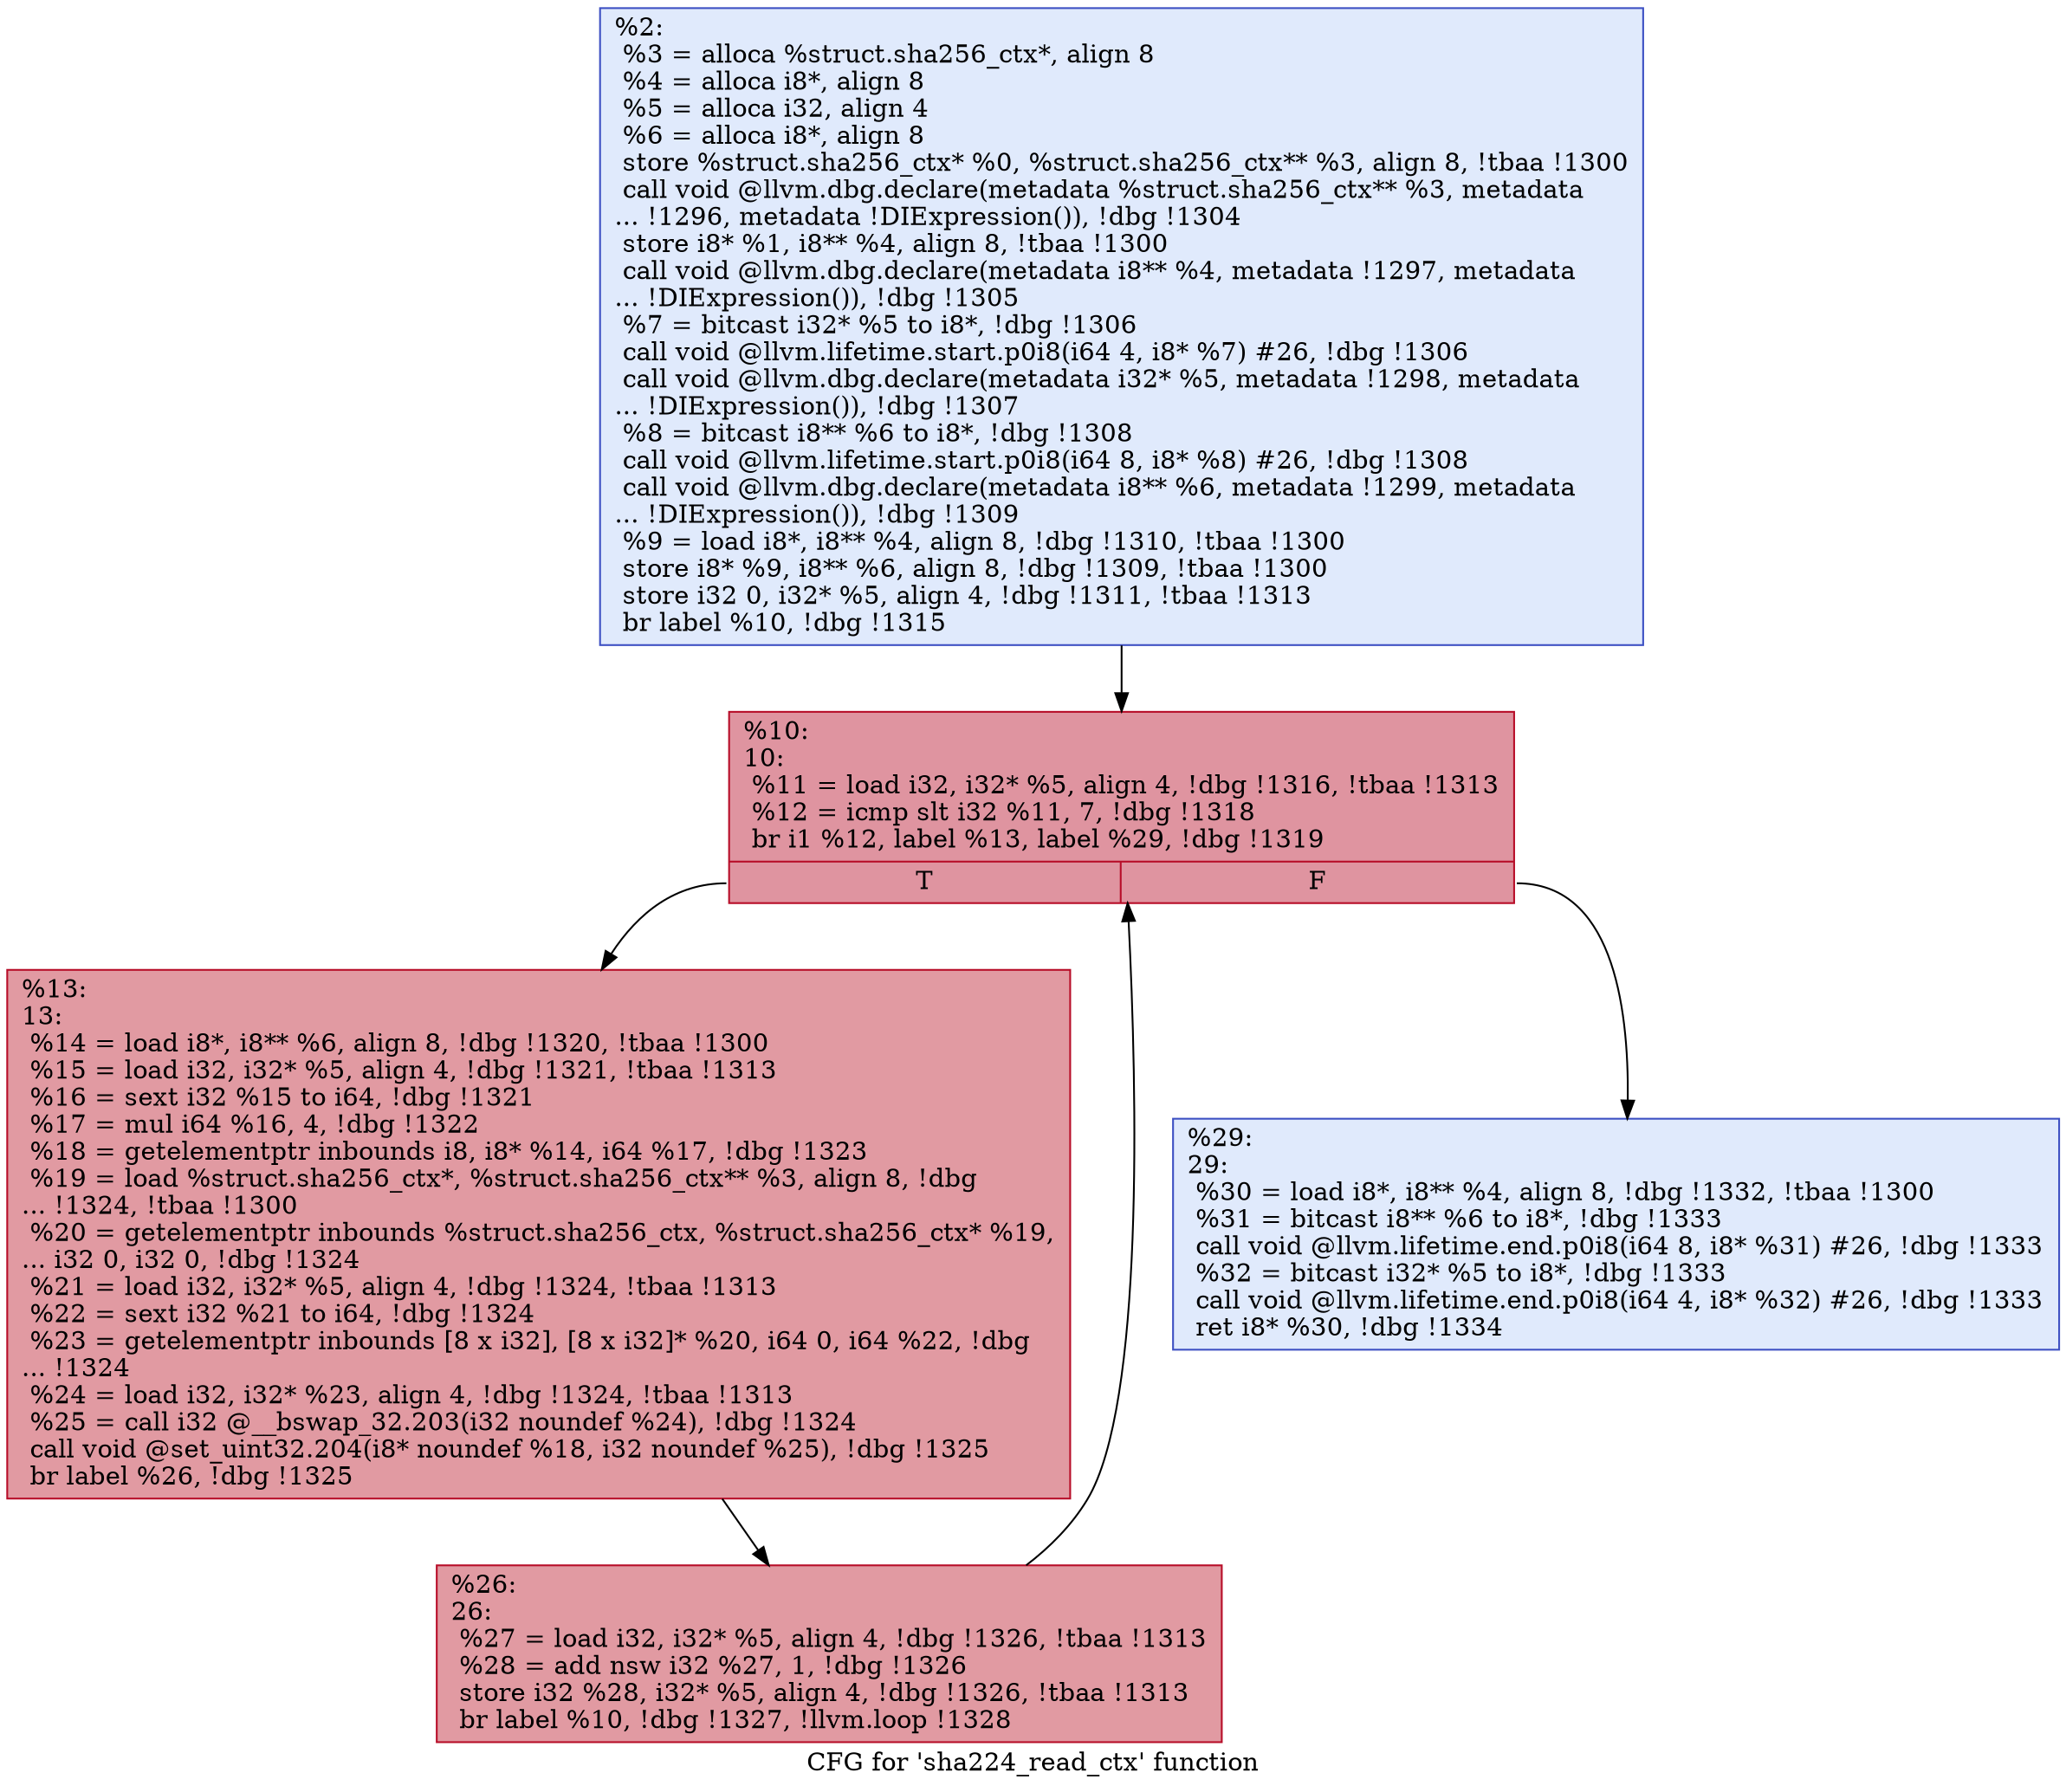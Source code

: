 digraph "CFG for 'sha224_read_ctx' function" {
	label="CFG for 'sha224_read_ctx' function";

	Node0x215afb0 [shape=record,color="#3d50c3ff", style=filled, fillcolor="#b9d0f970",label="{%2:\l  %3 = alloca %struct.sha256_ctx*, align 8\l  %4 = alloca i8*, align 8\l  %5 = alloca i32, align 4\l  %6 = alloca i8*, align 8\l  store %struct.sha256_ctx* %0, %struct.sha256_ctx** %3, align 8, !tbaa !1300\l  call void @llvm.dbg.declare(metadata %struct.sha256_ctx** %3, metadata\l... !1296, metadata !DIExpression()), !dbg !1304\l  store i8* %1, i8** %4, align 8, !tbaa !1300\l  call void @llvm.dbg.declare(metadata i8** %4, metadata !1297, metadata\l... !DIExpression()), !dbg !1305\l  %7 = bitcast i32* %5 to i8*, !dbg !1306\l  call void @llvm.lifetime.start.p0i8(i64 4, i8* %7) #26, !dbg !1306\l  call void @llvm.dbg.declare(metadata i32* %5, metadata !1298, metadata\l... !DIExpression()), !dbg !1307\l  %8 = bitcast i8** %6 to i8*, !dbg !1308\l  call void @llvm.lifetime.start.p0i8(i64 8, i8* %8) #26, !dbg !1308\l  call void @llvm.dbg.declare(metadata i8** %6, metadata !1299, metadata\l... !DIExpression()), !dbg !1309\l  %9 = load i8*, i8** %4, align 8, !dbg !1310, !tbaa !1300\l  store i8* %9, i8** %6, align 8, !dbg !1309, !tbaa !1300\l  store i32 0, i32* %5, align 4, !dbg !1311, !tbaa !1313\l  br label %10, !dbg !1315\l}"];
	Node0x215afb0 -> Node0x215b030;
	Node0x215b030 [shape=record,color="#b70d28ff", style=filled, fillcolor="#b70d2870",label="{%10:\l10:                                               \l  %11 = load i32, i32* %5, align 4, !dbg !1316, !tbaa !1313\l  %12 = icmp slt i32 %11, 7, !dbg !1318\l  br i1 %12, label %13, label %29, !dbg !1319\l|{<s0>T|<s1>F}}"];
	Node0x215b030:s0 -> Node0x215b080;
	Node0x215b030:s1 -> Node0x215b120;
	Node0x215b080 [shape=record,color="#b70d28ff", style=filled, fillcolor="#bb1b2c70",label="{%13:\l13:                                               \l  %14 = load i8*, i8** %6, align 8, !dbg !1320, !tbaa !1300\l  %15 = load i32, i32* %5, align 4, !dbg !1321, !tbaa !1313\l  %16 = sext i32 %15 to i64, !dbg !1321\l  %17 = mul i64 %16, 4, !dbg !1322\l  %18 = getelementptr inbounds i8, i8* %14, i64 %17, !dbg !1323\l  %19 = load %struct.sha256_ctx*, %struct.sha256_ctx** %3, align 8, !dbg\l... !1324, !tbaa !1300\l  %20 = getelementptr inbounds %struct.sha256_ctx, %struct.sha256_ctx* %19,\l... i32 0, i32 0, !dbg !1324\l  %21 = load i32, i32* %5, align 4, !dbg !1324, !tbaa !1313\l  %22 = sext i32 %21 to i64, !dbg !1324\l  %23 = getelementptr inbounds [8 x i32], [8 x i32]* %20, i64 0, i64 %22, !dbg\l... !1324\l  %24 = load i32, i32* %23, align 4, !dbg !1324, !tbaa !1313\l  %25 = call i32 @__bswap_32.203(i32 noundef %24), !dbg !1324\l  call void @set_uint32.204(i8* noundef %18, i32 noundef %25), !dbg !1325\l  br label %26, !dbg !1325\l}"];
	Node0x215b080 -> Node0x215b0d0;
	Node0x215b0d0 [shape=record,color="#b70d28ff", style=filled, fillcolor="#bb1b2c70",label="{%26:\l26:                                               \l  %27 = load i32, i32* %5, align 4, !dbg !1326, !tbaa !1313\l  %28 = add nsw i32 %27, 1, !dbg !1326\l  store i32 %28, i32* %5, align 4, !dbg !1326, !tbaa !1313\l  br label %10, !dbg !1327, !llvm.loop !1328\l}"];
	Node0x215b0d0 -> Node0x215b030;
	Node0x215b120 [shape=record,color="#3d50c3ff", style=filled, fillcolor="#b9d0f970",label="{%29:\l29:                                               \l  %30 = load i8*, i8** %4, align 8, !dbg !1332, !tbaa !1300\l  %31 = bitcast i8** %6 to i8*, !dbg !1333\l  call void @llvm.lifetime.end.p0i8(i64 8, i8* %31) #26, !dbg !1333\l  %32 = bitcast i32* %5 to i8*, !dbg !1333\l  call void @llvm.lifetime.end.p0i8(i64 4, i8* %32) #26, !dbg !1333\l  ret i8* %30, !dbg !1334\l}"];
}
